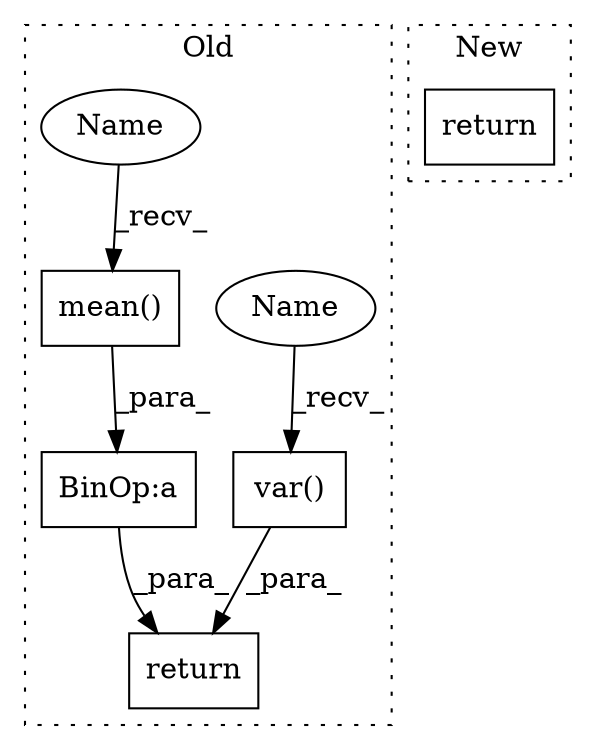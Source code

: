 digraph G {
subgraph cluster0 {
1 [label="var()" a="75" s="426,437" l="10,45" shape="box"];
3 [label="mean()" a="75" s="498,510" l="11,27" shape="box"];
4 [label="BinOp:a" a="82" s="555" l="3" shape="box"];
5 [label="return" a="93" s="546" l="7" shape="box"];
6 [label="Name" a="87" s="426" l="5" shape="ellipse"];
7 [label="Name" a="87" s="498" l="5" shape="ellipse"];
label = "Old";
style="dotted";
}
subgraph cluster1 {
2 [label="return" a="93" s="479" l="7" shape="box"];
label = "New";
style="dotted";
}
1 -> 5 [label="_para_"];
3 -> 4 [label="_para_"];
4 -> 5 [label="_para_"];
6 -> 1 [label="_recv_"];
7 -> 3 [label="_recv_"];
}